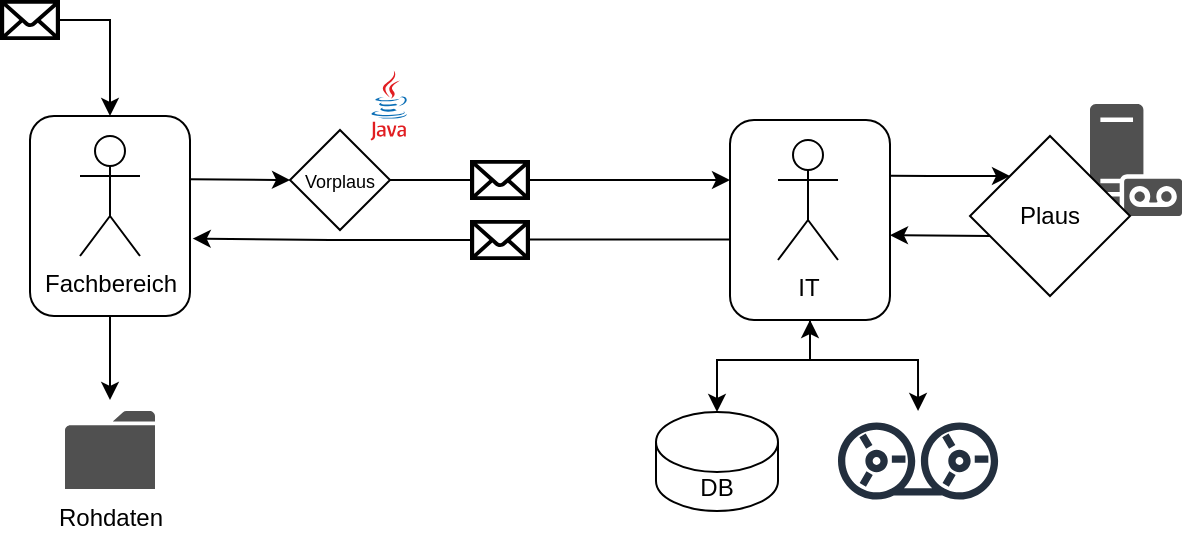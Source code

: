 <mxfile version="14.8.0" type="github">
  <diagram id="AeT23atfMXd0uCMFiQIc" name="Page-1">
    <mxGraphModel dx="1122" dy="626" grid="1" gridSize="10" guides="1" tooltips="1" connect="1" arrows="1" fold="1" page="1" pageScale="1" pageWidth="827" pageHeight="1169" math="0" shadow="0">
      <root>
        <mxCell id="0" />
        <mxCell id="1" parent="0" />
        <mxCell id="8ohsTLq1N4-sM_qIcSxp-49" value="" style="rounded=1;whiteSpace=wrap;html=1;fillColor=#ffffff;strokeWidth=0;opacity=0;" vertex="1" parent="1">
          <mxGeometry x="446.03" y="285.5" width="76" height="50" as="geometry" />
        </mxCell>
        <mxCell id="8ohsTLq1N4-sM_qIcSxp-61" style="edgeStyle=orthogonalEdgeStyle;rounded=0;orthogonalLoop=1;jettySize=auto;html=1;exitX=0.5;exitY=1;exitDx=0;exitDy=0;startArrow=none;startFill=0;endArrow=classic;endFill=1;" edge="1" parent="1" source="8ohsTLq1N4-sM_qIcSxp-40">
          <mxGeometry relative="1" as="geometry">
            <mxPoint x="80" y="280" as="targetPoint" />
          </mxGeometry>
        </mxCell>
        <mxCell id="8ohsTLq1N4-sM_qIcSxp-40" value="" style="rounded=1;whiteSpace=wrap;html=1;fillColor=#ffffff;" vertex="1" parent="1">
          <mxGeometry x="40" y="138" width="80" height="100" as="geometry" />
        </mxCell>
        <mxCell id="8ohsTLq1N4-sM_qIcSxp-52" style="edgeStyle=orthogonalEdgeStyle;rounded=0;orthogonalLoop=1;jettySize=auto;html=1;exitX=0.5;exitY=1;exitDx=0;exitDy=0;entryX=0.5;entryY=0;entryDx=0;entryDy=0;entryPerimeter=0;startArrow=classic;startFill=1;endArrow=classic;endFill=1;" edge="1" parent="1" source="8ohsTLq1N4-sM_qIcSxp-39" target="8ohsTLq1N4-sM_qIcSxp-34">
          <mxGeometry relative="1" as="geometry">
            <Array as="points">
              <mxPoint x="430" y="260" />
              <mxPoint x="384" y="260" />
            </Array>
          </mxGeometry>
        </mxCell>
        <mxCell id="8ohsTLq1N4-sM_qIcSxp-65" style="edgeStyle=orthogonalEdgeStyle;rounded=0;orthogonalLoop=1;jettySize=auto;html=1;exitX=0.5;exitY=1;exitDx=0;exitDy=0;entryX=0.5;entryY=0;entryDx=0;entryDy=0;startArrow=none;startFill=0;endArrow=classic;endFill=1;" edge="1" parent="1" source="8ohsTLq1N4-sM_qIcSxp-39" target="8ohsTLq1N4-sM_qIcSxp-49">
          <mxGeometry relative="1" as="geometry">
            <Array as="points">
              <mxPoint x="430" y="260" />
              <mxPoint x="484" y="260" />
            </Array>
          </mxGeometry>
        </mxCell>
        <mxCell id="8ohsTLq1N4-sM_qIcSxp-39" value="" style="rounded=1;whiteSpace=wrap;html=1;fillColor=#ffffff;" vertex="1" parent="1">
          <mxGeometry x="390" y="140" width="80" height="100" as="geometry" />
        </mxCell>
        <mxCell id="8ohsTLq1N4-sM_qIcSxp-3" value="&lt;font style=&quot;font-size: 9px&quot;&gt;Vorplaus&lt;/font&gt;" style="rhombus;whiteSpace=wrap;html=1;" vertex="1" parent="1">
          <mxGeometry x="170" y="145" width="50" height="50" as="geometry" />
        </mxCell>
        <mxCell id="8ohsTLq1N4-sM_qIcSxp-1" value="Fachbereich" style="shape=umlActor;verticalLabelPosition=bottom;verticalAlign=top;html=1;outlineConnect=0;" vertex="1" parent="1">
          <mxGeometry x="65" y="148" width="30" height="60" as="geometry" />
        </mxCell>
        <mxCell id="8ohsTLq1N4-sM_qIcSxp-11" value="IT" style="shape=umlActor;verticalLabelPosition=bottom;verticalAlign=top;html=1;outlineConnect=0;" vertex="1" parent="1">
          <mxGeometry x="414" y="150" width="30" height="60" as="geometry" />
        </mxCell>
        <mxCell id="8ohsTLq1N4-sM_qIcSxp-16" value="" style="pointerEvents=1;shadow=0;dashed=0;html=1;strokeColor=none;fillColor=#505050;labelPosition=center;verticalLabelPosition=bottom;verticalAlign=top;outlineConnect=0;align=center;shape=mxgraph.office.communications.voice_mail_preview;" vertex="1" parent="1">
          <mxGeometry x="570" y="132" width="46" height="56" as="geometry" />
        </mxCell>
        <mxCell id="8ohsTLq1N4-sM_qIcSxp-27" style="edgeStyle=orthogonalEdgeStyle;rounded=0;orthogonalLoop=1;jettySize=auto;html=1;exitX=0;exitY=0;exitDx=0;exitDy=0;startArrow=classic;startFill=1;endArrow=none;endFill=0;" edge="1" parent="1" source="8ohsTLq1N4-sM_qIcSxp-17">
          <mxGeometry relative="1" as="geometry">
            <mxPoint x="470" y="167.857" as="targetPoint" />
          </mxGeometry>
        </mxCell>
        <mxCell id="8ohsTLq1N4-sM_qIcSxp-17" value="Plaus" style="rhombus;whiteSpace=wrap;html=1;" vertex="1" parent="1">
          <mxGeometry x="510" y="148" width="80" height="80" as="geometry" />
        </mxCell>
        <mxCell id="8ohsTLq1N4-sM_qIcSxp-18" value="" style="endArrow=classic;html=1;exitX=1;exitY=0.5;exitDx=0;exitDy=0;exitPerimeter=0;" edge="1" parent="1" source="8ohsTLq1N4-sM_qIcSxp-20">
          <mxGeometry width="50" height="50" relative="1" as="geometry">
            <mxPoint x="164" y="169.76" as="sourcePoint" />
            <mxPoint x="390" y="170" as="targetPoint" />
          </mxGeometry>
        </mxCell>
        <mxCell id="8ohsTLq1N4-sM_qIcSxp-20" value="" style="shape=mxgraph.signs.tech.mail;html=1;pointerEvents=1;fillColor=#000000;strokeColor=none;verticalLabelPosition=bottom;verticalAlign=top;align=center;" vertex="1" parent="1">
          <mxGeometry x="260" y="160" width="30" height="20" as="geometry" />
        </mxCell>
        <mxCell id="8ohsTLq1N4-sM_qIcSxp-23" style="edgeStyle=orthogonalEdgeStyle;rounded=0;orthogonalLoop=1;jettySize=auto;html=1;exitX=0;exitY=0.5;exitDx=0;exitDy=0;exitPerimeter=0;startArrow=none;startFill=0;endArrow=classic;endFill=1;entryX=1.017;entryY=0.613;entryDx=0;entryDy=0;entryPerimeter=0;" edge="1" parent="1" source="8ohsTLq1N4-sM_qIcSxp-22" target="8ohsTLq1N4-sM_qIcSxp-40">
          <mxGeometry relative="1" as="geometry">
            <mxPoint x="180" y="200" as="targetPoint" />
          </mxGeometry>
        </mxCell>
        <mxCell id="8ohsTLq1N4-sM_qIcSxp-22" value="" style="shape=mxgraph.signs.tech.mail;html=1;pointerEvents=1;fillColor=#000000;strokeColor=none;verticalLabelPosition=bottom;verticalAlign=top;align=center;" vertex="1" parent="1">
          <mxGeometry x="260" y="190" width="30" height="20" as="geometry" />
        </mxCell>
        <mxCell id="8ohsTLq1N4-sM_qIcSxp-24" value="" style="endArrow=none;html=1;exitX=0;exitY=0.5;exitDx=0;exitDy=0;exitPerimeter=0;" edge="1" parent="1" source="8ohsTLq1N4-sM_qIcSxp-20">
          <mxGeometry width="50" height="50" relative="1" as="geometry">
            <mxPoint x="320" y="300" as="sourcePoint" />
            <mxPoint x="220" y="170" as="targetPoint" />
          </mxGeometry>
        </mxCell>
        <mxCell id="8ohsTLq1N4-sM_qIcSxp-25" value="" style="endArrow=none;html=1;exitX=0;exitY=0.5;exitDx=0;exitDy=0;exitPerimeter=0;" edge="1" parent="1">
          <mxGeometry width="50" height="50" relative="1" as="geometry">
            <mxPoint x="390" y="199.76" as="sourcePoint" />
            <mxPoint x="290" y="199.76" as="targetPoint" />
          </mxGeometry>
        </mxCell>
        <mxCell id="8ohsTLq1N4-sM_qIcSxp-31" value="" style="endArrow=classic;html=1;" edge="1" parent="1">
          <mxGeometry width="50" height="50" relative="1" as="geometry">
            <mxPoint x="520" y="198" as="sourcePoint" />
            <mxPoint x="470" y="197.58" as="targetPoint" />
          </mxGeometry>
        </mxCell>
        <mxCell id="8ohsTLq1N4-sM_qIcSxp-34" value="DB" style="shape=cylinder3;whiteSpace=wrap;html=1;boundedLbl=1;backgroundOutline=1;size=15;fillColor=#ffffff;" vertex="1" parent="1">
          <mxGeometry x="353" y="286" width="61" height="49.5" as="geometry" />
        </mxCell>
        <mxCell id="8ohsTLq1N4-sM_qIcSxp-36" value="" style="outlineConnect=0;fontColor=#232F3E;gradientColor=none;fillColor=#232F3E;strokeColor=none;dashed=0;verticalLabelPosition=bottom;verticalAlign=top;align=center;html=1;fontSize=12;fontStyle=0;aspect=fixed;pointerEvents=1;shape=mxgraph.aws4.tape_storage;" vertex="1" parent="1">
          <mxGeometry x="444" y="291" width="80.06" height="39" as="geometry" />
        </mxCell>
        <mxCell id="8ohsTLq1N4-sM_qIcSxp-43" value="" style="endArrow=none;html=1;exitX=0;exitY=0.5;exitDx=0;exitDy=0;endFill=0;startArrow=classic;startFill=1;" edge="1" parent="1" source="8ohsTLq1N4-sM_qIcSxp-3">
          <mxGeometry width="50" height="50" relative="1" as="geometry">
            <mxPoint x="160" y="169.58" as="sourcePoint" />
            <mxPoint x="120" y="169.58" as="targetPoint" />
          </mxGeometry>
        </mxCell>
        <mxCell id="8ohsTLq1N4-sM_qIcSxp-59" value="" style="dashed=0;outlineConnect=0;html=1;align=center;labelPosition=center;verticalLabelPosition=bottom;verticalAlign=top;shape=mxgraph.weblogos.java;strokeWidth=0;fillColor=#ffffff;" vertex="1" parent="1">
          <mxGeometry x="210" y="115" width="18.52" height="35" as="geometry" />
        </mxCell>
        <mxCell id="8ohsTLq1N4-sM_qIcSxp-60" value="Rohdaten" style="pointerEvents=1;shadow=0;dashed=0;html=1;strokeColor=none;fillColor=#505050;labelPosition=center;verticalLabelPosition=bottom;verticalAlign=top;outlineConnect=0;align=center;shape=mxgraph.office.concepts.folder;" vertex="1" parent="1">
          <mxGeometry x="57.5" y="285.5" width="45" height="39" as="geometry" />
        </mxCell>
        <mxCell id="8ohsTLq1N4-sM_qIcSxp-63" style="edgeStyle=orthogonalEdgeStyle;rounded=0;orthogonalLoop=1;jettySize=auto;html=1;exitX=1;exitY=0.5;exitDx=0;exitDy=0;exitPerimeter=0;entryX=0.5;entryY=0;entryDx=0;entryDy=0;startArrow=none;startFill=0;endArrow=classic;endFill=1;" edge="1" parent="1" source="8ohsTLq1N4-sM_qIcSxp-62" target="8ohsTLq1N4-sM_qIcSxp-40">
          <mxGeometry relative="1" as="geometry">
            <Array as="points">
              <mxPoint x="80" y="90" />
            </Array>
          </mxGeometry>
        </mxCell>
        <mxCell id="8ohsTLq1N4-sM_qIcSxp-62" value="" style="shape=mxgraph.signs.tech.mail;html=1;pointerEvents=1;fillColor=#000000;strokeColor=none;verticalLabelPosition=bottom;verticalAlign=top;align=center;" vertex="1" parent="1">
          <mxGeometry x="25" y="80" width="30" height="20" as="geometry" />
        </mxCell>
      </root>
    </mxGraphModel>
  </diagram>
</mxfile>
